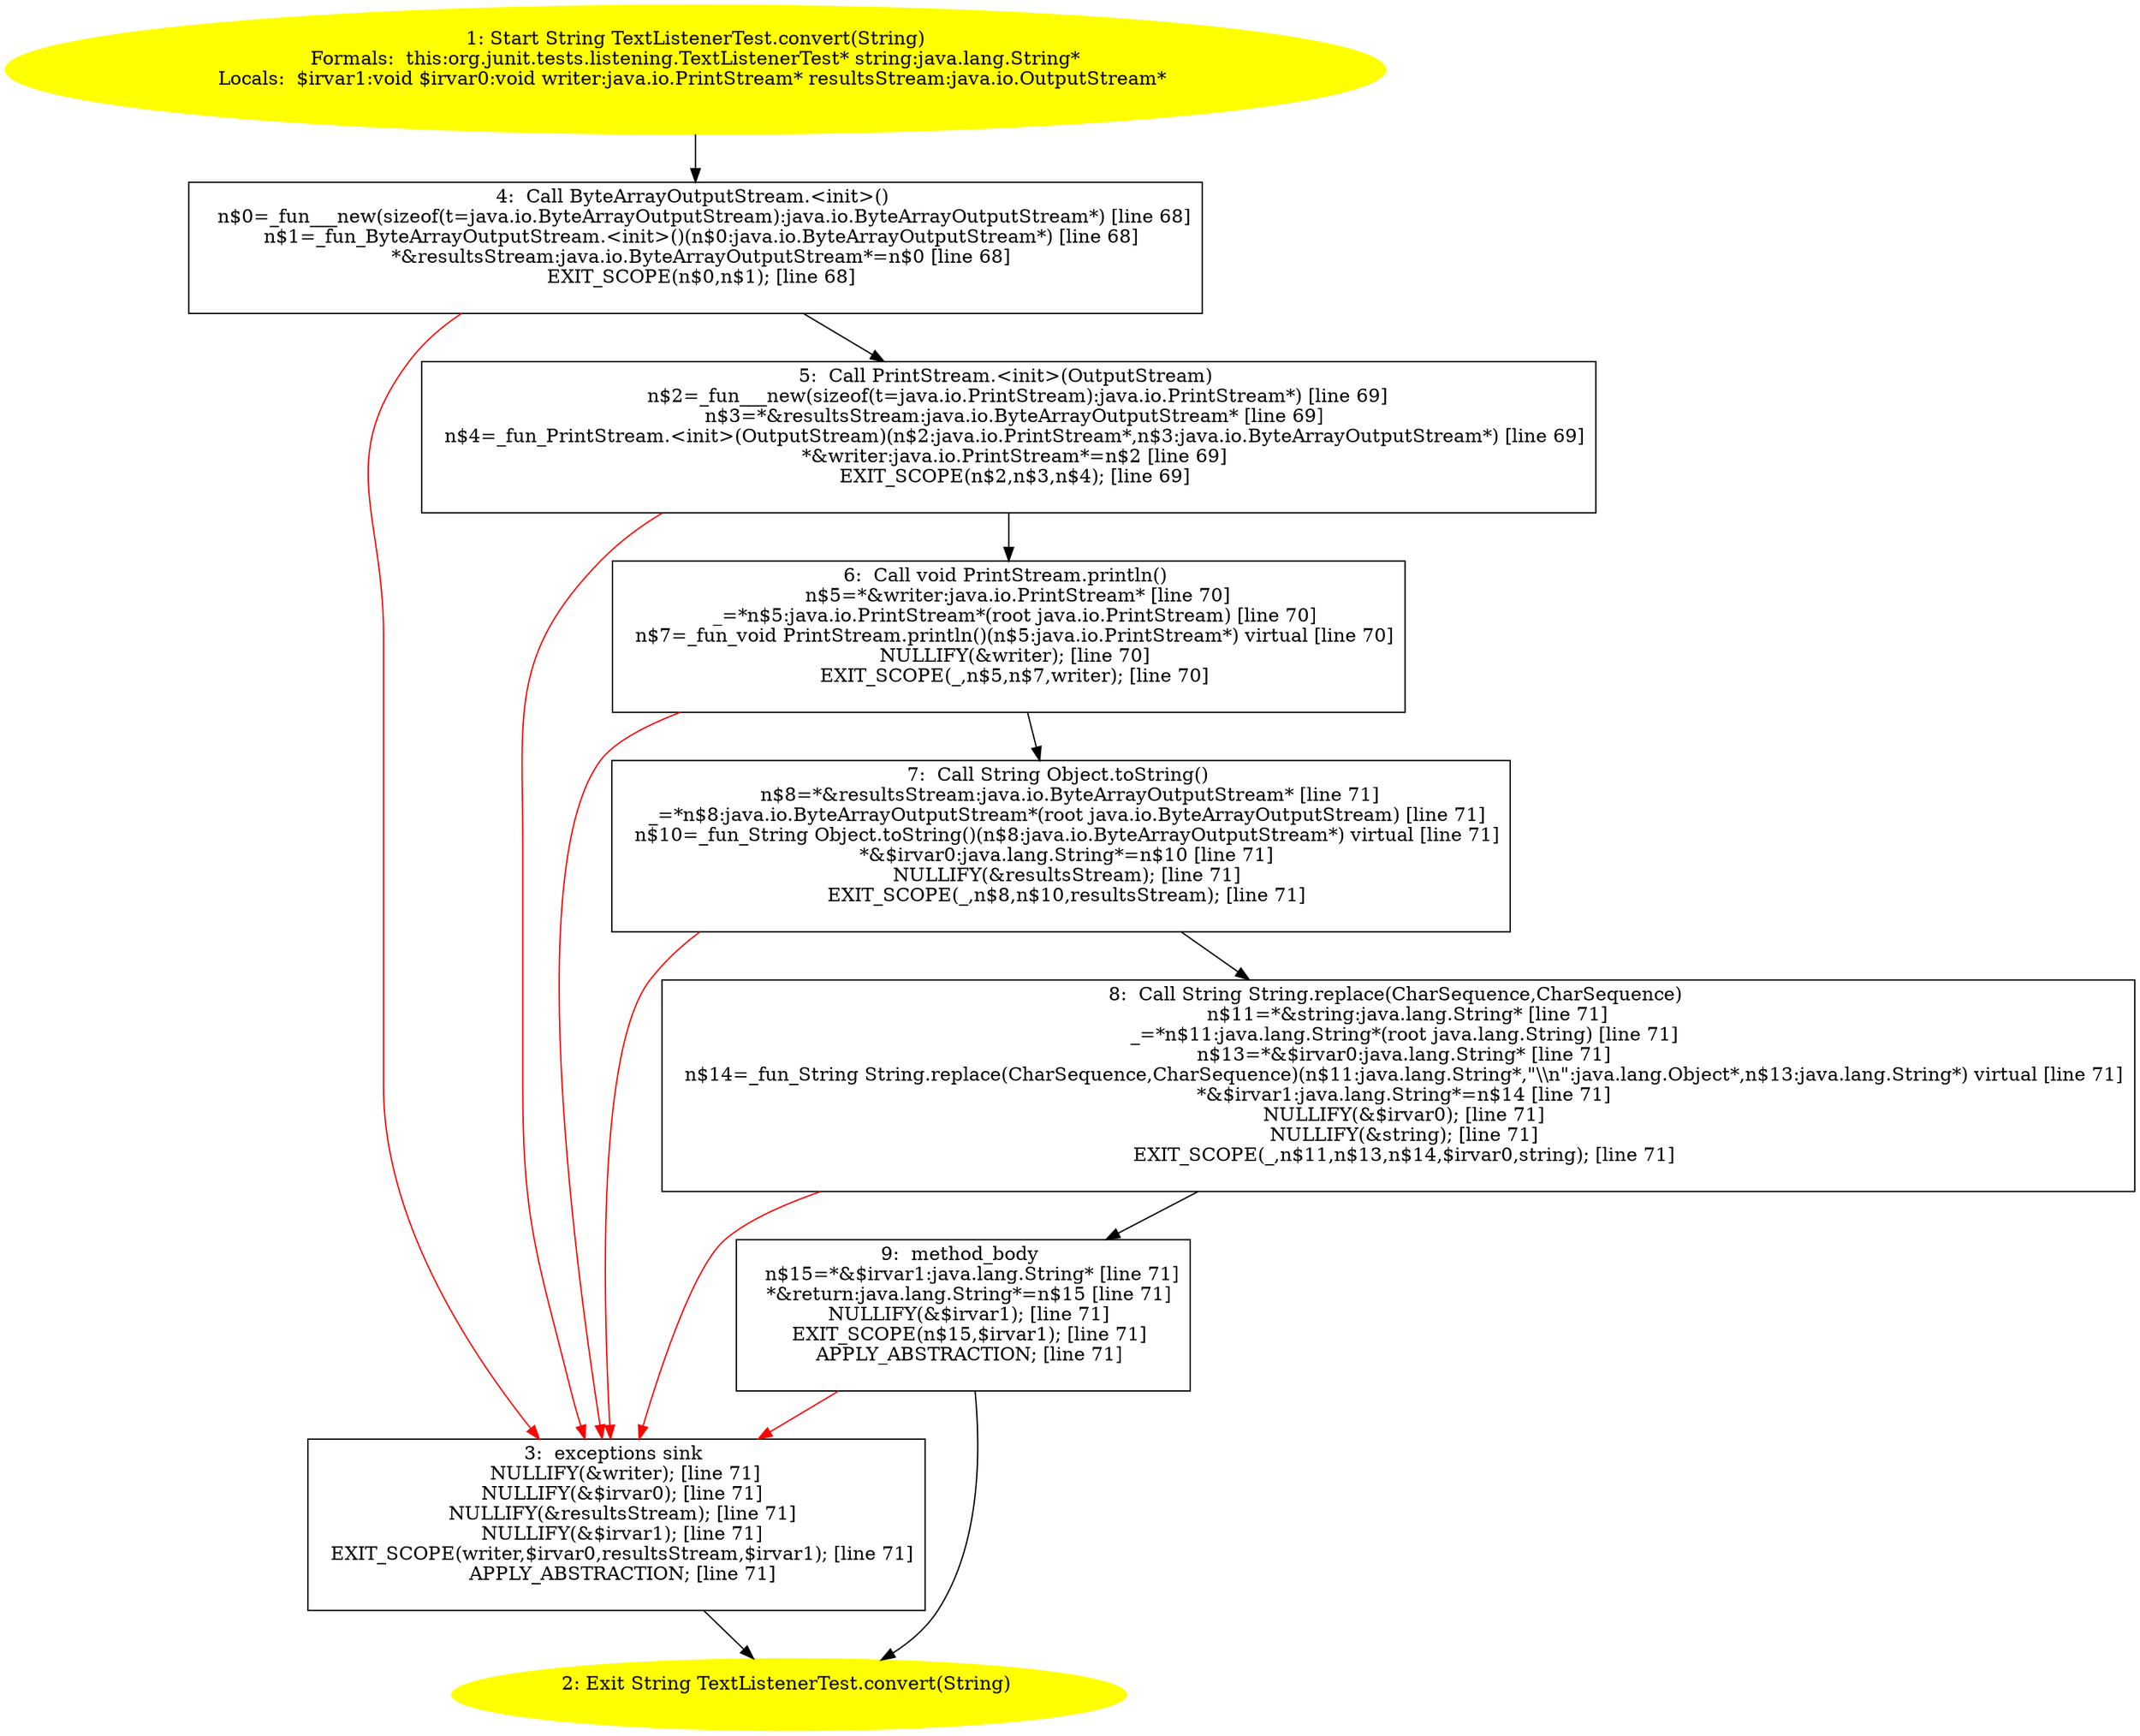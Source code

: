 /* @generated */
digraph cfg {
"org.junit.tests.listening.TextListenerTest.convert(java.lang.String):java.lang.String.5f93503900f198d37fbcdb4088ae4547_1" [label="1: Start String TextListenerTest.convert(String)\nFormals:  this:org.junit.tests.listening.TextListenerTest* string:java.lang.String*\nLocals:  $irvar1:void $irvar0:void writer:java.io.PrintStream* resultsStream:java.io.OutputStream* \n  " color=yellow style=filled]
	

	 "org.junit.tests.listening.TextListenerTest.convert(java.lang.String):java.lang.String.5f93503900f198d37fbcdb4088ae4547_1" -> "org.junit.tests.listening.TextListenerTest.convert(java.lang.String):java.lang.String.5f93503900f198d37fbcdb4088ae4547_4" ;
"org.junit.tests.listening.TextListenerTest.convert(java.lang.String):java.lang.String.5f93503900f198d37fbcdb4088ae4547_2" [label="2: Exit String TextListenerTest.convert(String) \n  " color=yellow style=filled]
	

"org.junit.tests.listening.TextListenerTest.convert(java.lang.String):java.lang.String.5f93503900f198d37fbcdb4088ae4547_3" [label="3:  exceptions sink \n   NULLIFY(&writer); [line 71]\n  NULLIFY(&$irvar0); [line 71]\n  NULLIFY(&resultsStream); [line 71]\n  NULLIFY(&$irvar1); [line 71]\n  EXIT_SCOPE(writer,$irvar0,resultsStream,$irvar1); [line 71]\n  APPLY_ABSTRACTION; [line 71]\n " shape="box"]
	

	 "org.junit.tests.listening.TextListenerTest.convert(java.lang.String):java.lang.String.5f93503900f198d37fbcdb4088ae4547_3" -> "org.junit.tests.listening.TextListenerTest.convert(java.lang.String):java.lang.String.5f93503900f198d37fbcdb4088ae4547_2" ;
"org.junit.tests.listening.TextListenerTest.convert(java.lang.String):java.lang.String.5f93503900f198d37fbcdb4088ae4547_4" [label="4:  Call ByteArrayOutputStream.<init>() \n   n$0=_fun___new(sizeof(t=java.io.ByteArrayOutputStream):java.io.ByteArrayOutputStream*) [line 68]\n  n$1=_fun_ByteArrayOutputStream.<init>()(n$0:java.io.ByteArrayOutputStream*) [line 68]\n  *&resultsStream:java.io.ByteArrayOutputStream*=n$0 [line 68]\n  EXIT_SCOPE(n$0,n$1); [line 68]\n " shape="box"]
	

	 "org.junit.tests.listening.TextListenerTest.convert(java.lang.String):java.lang.String.5f93503900f198d37fbcdb4088ae4547_4" -> "org.junit.tests.listening.TextListenerTest.convert(java.lang.String):java.lang.String.5f93503900f198d37fbcdb4088ae4547_5" ;
	 "org.junit.tests.listening.TextListenerTest.convert(java.lang.String):java.lang.String.5f93503900f198d37fbcdb4088ae4547_4" -> "org.junit.tests.listening.TextListenerTest.convert(java.lang.String):java.lang.String.5f93503900f198d37fbcdb4088ae4547_3" [color="red" ];
"org.junit.tests.listening.TextListenerTest.convert(java.lang.String):java.lang.String.5f93503900f198d37fbcdb4088ae4547_5" [label="5:  Call PrintStream.<init>(OutputStream) \n   n$2=_fun___new(sizeof(t=java.io.PrintStream):java.io.PrintStream*) [line 69]\n  n$3=*&resultsStream:java.io.ByteArrayOutputStream* [line 69]\n  n$4=_fun_PrintStream.<init>(OutputStream)(n$2:java.io.PrintStream*,n$3:java.io.ByteArrayOutputStream*) [line 69]\n  *&writer:java.io.PrintStream*=n$2 [line 69]\n  EXIT_SCOPE(n$2,n$3,n$4); [line 69]\n " shape="box"]
	

	 "org.junit.tests.listening.TextListenerTest.convert(java.lang.String):java.lang.String.5f93503900f198d37fbcdb4088ae4547_5" -> "org.junit.tests.listening.TextListenerTest.convert(java.lang.String):java.lang.String.5f93503900f198d37fbcdb4088ae4547_6" ;
	 "org.junit.tests.listening.TextListenerTest.convert(java.lang.String):java.lang.String.5f93503900f198d37fbcdb4088ae4547_5" -> "org.junit.tests.listening.TextListenerTest.convert(java.lang.String):java.lang.String.5f93503900f198d37fbcdb4088ae4547_3" [color="red" ];
"org.junit.tests.listening.TextListenerTest.convert(java.lang.String):java.lang.String.5f93503900f198d37fbcdb4088ae4547_6" [label="6:  Call void PrintStream.println() \n   n$5=*&writer:java.io.PrintStream* [line 70]\n  _=*n$5:java.io.PrintStream*(root java.io.PrintStream) [line 70]\n  n$7=_fun_void PrintStream.println()(n$5:java.io.PrintStream*) virtual [line 70]\n  NULLIFY(&writer); [line 70]\n  EXIT_SCOPE(_,n$5,n$7,writer); [line 70]\n " shape="box"]
	

	 "org.junit.tests.listening.TextListenerTest.convert(java.lang.String):java.lang.String.5f93503900f198d37fbcdb4088ae4547_6" -> "org.junit.tests.listening.TextListenerTest.convert(java.lang.String):java.lang.String.5f93503900f198d37fbcdb4088ae4547_7" ;
	 "org.junit.tests.listening.TextListenerTest.convert(java.lang.String):java.lang.String.5f93503900f198d37fbcdb4088ae4547_6" -> "org.junit.tests.listening.TextListenerTest.convert(java.lang.String):java.lang.String.5f93503900f198d37fbcdb4088ae4547_3" [color="red" ];
"org.junit.tests.listening.TextListenerTest.convert(java.lang.String):java.lang.String.5f93503900f198d37fbcdb4088ae4547_7" [label="7:  Call String Object.toString() \n   n$8=*&resultsStream:java.io.ByteArrayOutputStream* [line 71]\n  _=*n$8:java.io.ByteArrayOutputStream*(root java.io.ByteArrayOutputStream) [line 71]\n  n$10=_fun_String Object.toString()(n$8:java.io.ByteArrayOutputStream*) virtual [line 71]\n  *&$irvar0:java.lang.String*=n$10 [line 71]\n  NULLIFY(&resultsStream); [line 71]\n  EXIT_SCOPE(_,n$8,n$10,resultsStream); [line 71]\n " shape="box"]
	

	 "org.junit.tests.listening.TextListenerTest.convert(java.lang.String):java.lang.String.5f93503900f198d37fbcdb4088ae4547_7" -> "org.junit.tests.listening.TextListenerTest.convert(java.lang.String):java.lang.String.5f93503900f198d37fbcdb4088ae4547_8" ;
	 "org.junit.tests.listening.TextListenerTest.convert(java.lang.String):java.lang.String.5f93503900f198d37fbcdb4088ae4547_7" -> "org.junit.tests.listening.TextListenerTest.convert(java.lang.String):java.lang.String.5f93503900f198d37fbcdb4088ae4547_3" [color="red" ];
"org.junit.tests.listening.TextListenerTest.convert(java.lang.String):java.lang.String.5f93503900f198d37fbcdb4088ae4547_8" [label="8:  Call String String.replace(CharSequence,CharSequence) \n   n$11=*&string:java.lang.String* [line 71]\n  _=*n$11:java.lang.String*(root java.lang.String) [line 71]\n  n$13=*&$irvar0:java.lang.String* [line 71]\n  n$14=_fun_String String.replace(CharSequence,CharSequence)(n$11:java.lang.String*,\"\\\\n\":java.lang.Object*,n$13:java.lang.String*) virtual [line 71]\n  *&$irvar1:java.lang.String*=n$14 [line 71]\n  NULLIFY(&$irvar0); [line 71]\n  NULLIFY(&string); [line 71]\n  EXIT_SCOPE(_,n$11,n$13,n$14,$irvar0,string); [line 71]\n " shape="box"]
	

	 "org.junit.tests.listening.TextListenerTest.convert(java.lang.String):java.lang.String.5f93503900f198d37fbcdb4088ae4547_8" -> "org.junit.tests.listening.TextListenerTest.convert(java.lang.String):java.lang.String.5f93503900f198d37fbcdb4088ae4547_9" ;
	 "org.junit.tests.listening.TextListenerTest.convert(java.lang.String):java.lang.String.5f93503900f198d37fbcdb4088ae4547_8" -> "org.junit.tests.listening.TextListenerTest.convert(java.lang.String):java.lang.String.5f93503900f198d37fbcdb4088ae4547_3" [color="red" ];
"org.junit.tests.listening.TextListenerTest.convert(java.lang.String):java.lang.String.5f93503900f198d37fbcdb4088ae4547_9" [label="9:  method_body \n   n$15=*&$irvar1:java.lang.String* [line 71]\n  *&return:java.lang.String*=n$15 [line 71]\n  NULLIFY(&$irvar1); [line 71]\n  EXIT_SCOPE(n$15,$irvar1); [line 71]\n  APPLY_ABSTRACTION; [line 71]\n " shape="box"]
	

	 "org.junit.tests.listening.TextListenerTest.convert(java.lang.String):java.lang.String.5f93503900f198d37fbcdb4088ae4547_9" -> "org.junit.tests.listening.TextListenerTest.convert(java.lang.String):java.lang.String.5f93503900f198d37fbcdb4088ae4547_2" ;
	 "org.junit.tests.listening.TextListenerTest.convert(java.lang.String):java.lang.String.5f93503900f198d37fbcdb4088ae4547_9" -> "org.junit.tests.listening.TextListenerTest.convert(java.lang.String):java.lang.String.5f93503900f198d37fbcdb4088ae4547_3" [color="red" ];
}
